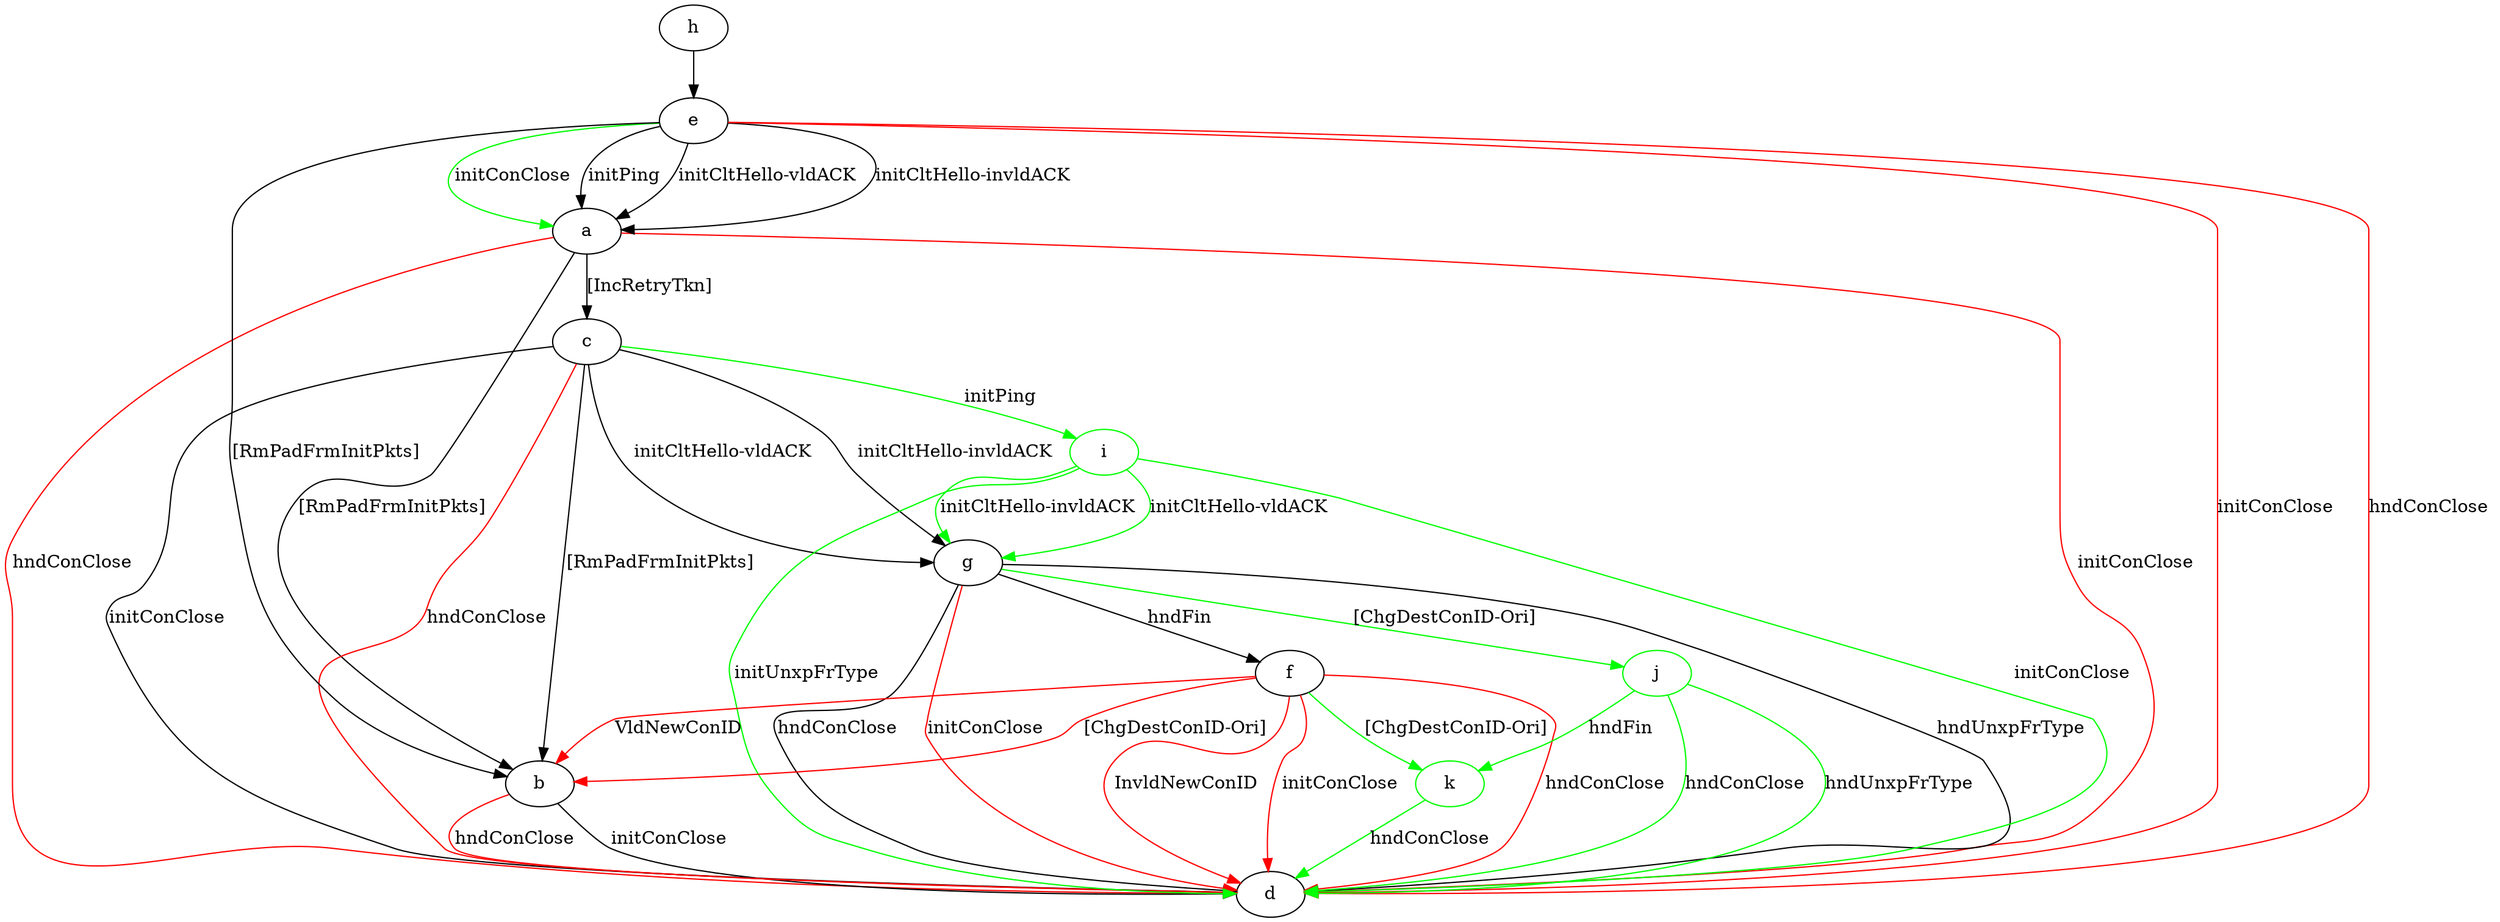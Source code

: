 digraph "" {
	a -> b	[key=0,
		label="[RmPadFrmInitPkts] "];
	a -> c	[key=0,
		label="[IncRetryTkn] "];
	a -> d	[key=0,
		color=red,
		label="initConClose "];
	a -> d	[key=1,
		color=red,
		label="hndConClose "];
	b -> d	[key=0,
		label="initConClose "];
	b -> d	[key=1,
		color=red,
		label="hndConClose "];
	c -> b	[key=0,
		label="[RmPadFrmInitPkts] "];
	c -> d	[key=0,
		label="initConClose "];
	c -> d	[key=1,
		color=red,
		label="hndConClose "];
	c -> g	[key=0,
		label="initCltHello-vldACK "];
	c -> g	[key=1,
		label="initCltHello-invldACK "];
	i	[color=green];
	c -> i	[key=0,
		color=green,
		label="initPing "];
	e -> a	[key=0,
		label="initPing "];
	e -> a	[key=1,
		label="initCltHello-vldACK "];
	e -> a	[key=2,
		label="initCltHello-invldACK "];
	e -> a	[key=3,
		color=green,
		label="initConClose "];
	e -> b	[key=0,
		label="[RmPadFrmInitPkts] "];
	e -> d	[key=0,
		color=red,
		label="initConClose "];
	e -> d	[key=1,
		color=red,
		label="hndConClose "];
	f -> b	[key=0,
		color=red,
		label="VldNewConID "];
	f -> b	[key=1,
		color=red,
		label="[ChgDestConID-Ori] "];
	f -> d	[key=0,
		color=red,
		label="initConClose "];
	f -> d	[key=1,
		color=red,
		label="hndConClose "];
	f -> d	[key=2,
		color=red,
		label="InvldNewConID "];
	k	[color=green];
	f -> k	[key=0,
		color=green,
		label="[ChgDestConID-Ori] "];
	g -> d	[key=0,
		label="hndUnxpFrType "];
	g -> d	[key=1,
		label="hndConClose "];
	g -> d	[key=2,
		color=red,
		label="initConClose "];
	g -> f	[key=0,
		label="hndFin "];
	j	[color=green];
	g -> j	[key=0,
		color=green,
		label="[ChgDestConID-Ori] "];
	h -> e	[key=0];
	i -> d	[key=0,
		color=green,
		label="initConClose "];
	i -> d	[key=1,
		color=green,
		label="initUnxpFrType "];
	i -> g	[key=0,
		color=green,
		label="initCltHello-vldACK "];
	i -> g	[key=1,
		color=green,
		label="initCltHello-invldACK "];
	j -> d	[key=0,
		color=green,
		label="hndConClose "];
	j -> d	[key=1,
		color=green,
		label="hndUnxpFrType "];
	j -> k	[key=0,
		color=green,
		label="hndFin "];
	k -> d	[key=0,
		color=green,
		label="hndConClose "];
}
